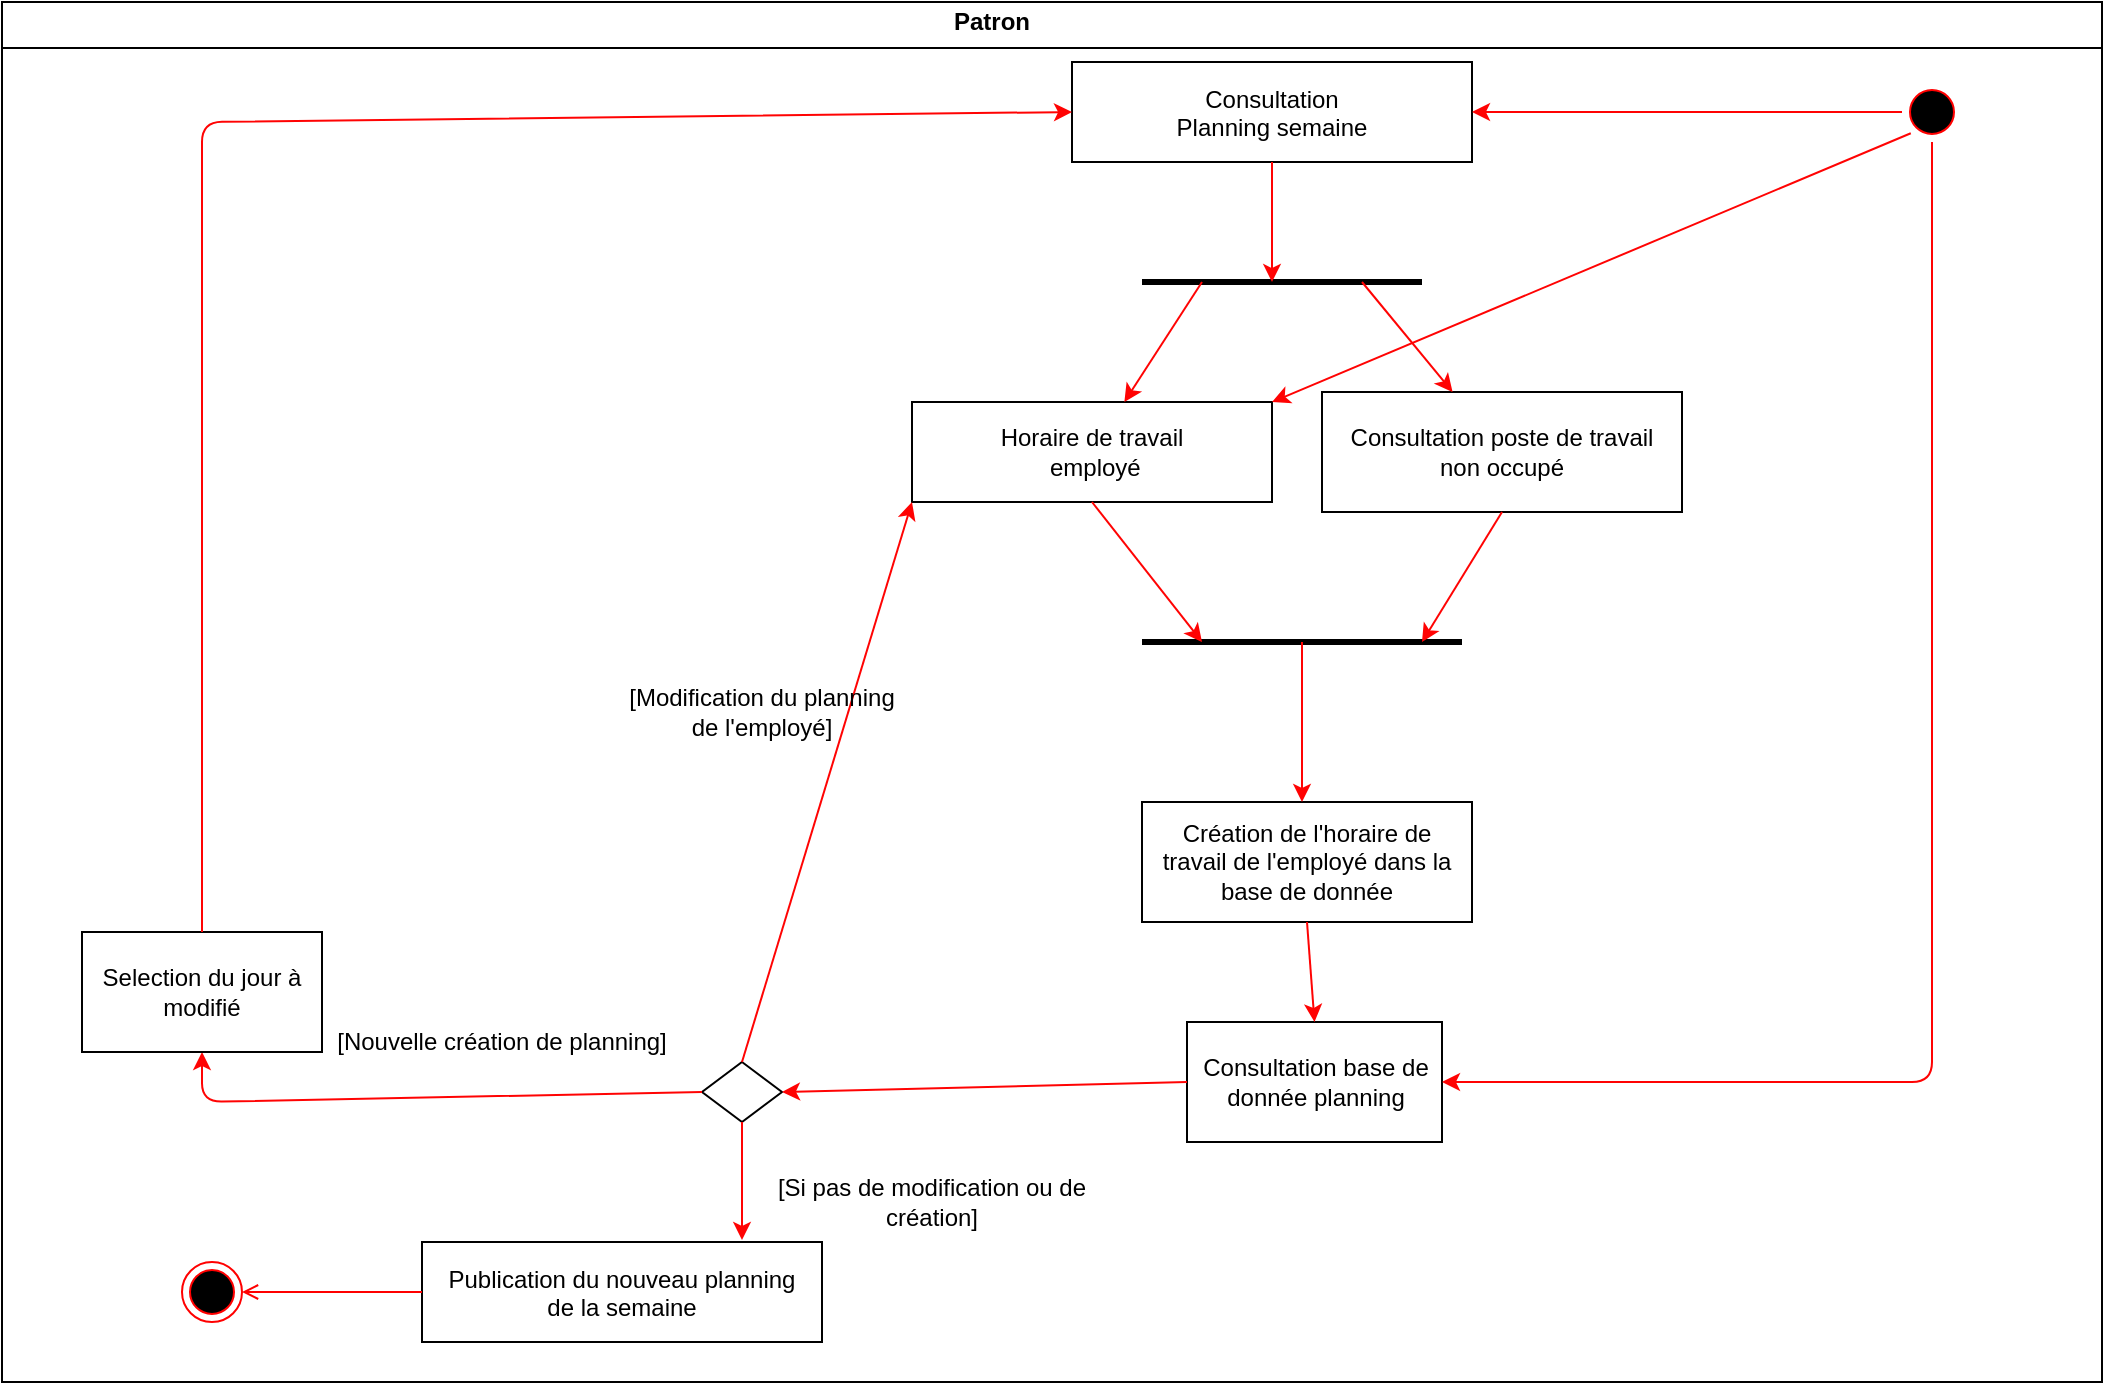 <mxfile version="14.5.0" type="github">
  <diagram name="Page-1" id="e7e014a7-5840-1c2e-5031-d8a46d1fe8dd">
    <mxGraphModel dx="1422" dy="762" grid="1" gridSize="10" guides="1" tooltips="1" connect="1" arrows="1" fold="1" page="1" pageScale="1" pageWidth="1169" pageHeight="826" background="#ffffff" math="0" shadow="0">
      <root>
        <mxCell id="0" />
        <mxCell id="1" parent="0" />
        <mxCell id="2" value="" style="swimlane;whiteSpace=wrap" parent="1" vertex="1">
          <mxGeometry x="60" y="30" width="1050" height="690" as="geometry">
            <mxRectangle x="164.5" y="128" width="70" height="23" as="alternateBounds" />
          </mxGeometry>
        </mxCell>
        <mxCell id="5" value="" style="ellipse;shape=startState;fillColor=#000000;strokeColor=#ff0000;" parent="2" vertex="1">
          <mxGeometry x="950" y="40" width="30" height="30" as="geometry" />
        </mxCell>
        <mxCell id="iwGw23g79Ynoken7nTGs-50" value="Patron" style="text;html=1;strokeColor=none;fillColor=none;align=center;verticalAlign=middle;whiteSpace=wrap;rounded=0;fontStyle=1" parent="2" vertex="1">
          <mxGeometry x="455" width="80" height="20" as="geometry" />
        </mxCell>
        <mxCell id="BvZRqW3vgYd0YjKImMTd-14" value="Consultation&#xa;Planning semaine" style="" parent="2" vertex="1">
          <mxGeometry x="535" y="30" width="200" height="50" as="geometry" />
        </mxCell>
        <mxCell id="BvZRqW3vgYd0YjKImMTd-21" value="Publication du nouveau planning&#xa;de la semaine" style="" parent="2" vertex="1">
          <mxGeometry x="210" y="620" width="200" height="50" as="geometry" />
        </mxCell>
        <mxCell id="BvZRqW3vgYd0YjKImMTd-27" value="" style="ellipse;html=1;shape=endState;fillColor=#000000;strokeColor=#ff0000;" parent="2" vertex="1">
          <mxGeometry x="90" y="630" width="30" height="30" as="geometry" />
        </mxCell>
        <mxCell id="BvZRqW3vgYd0YjKImMTd-26" value="" style="endArrow=open;strokeColor=#FF0000;endFill=1;rounded=0;exitX=0;exitY=0.5;exitDx=0;exitDy=0;" parent="2" source="BvZRqW3vgYd0YjKImMTd-21" target="BvZRqW3vgYd0YjKImMTd-27" edge="1">
          <mxGeometry relative="1" as="geometry">
            <mxPoint x="414.375" y="380" as="sourcePoint" />
            <mxPoint x="460" y="650" as="targetPoint" />
          </mxGeometry>
        </mxCell>
        <mxCell id="xg423kxhPh0gaYo6nAil-15" value="Horaire de travail&lt;br&gt;&amp;nbsp;employé" style="rounded=0;whiteSpace=wrap;html=1;" vertex="1" parent="2">
          <mxGeometry x="455" y="200" width="180" height="50" as="geometry" />
        </mxCell>
        <mxCell id="xg423kxhPh0gaYo6nAil-16" value="Consultation poste de travail&lt;br&gt;non occupé" style="rounded=0;whiteSpace=wrap;html=1;" vertex="1" parent="2">
          <mxGeometry x="660" y="195" width="180" height="60" as="geometry" />
        </mxCell>
        <mxCell id="xg423kxhPh0gaYo6nAil-19" value="" style="endArrow=none;html=1;strokeWidth=3;" edge="1" parent="2">
          <mxGeometry width="50" height="50" relative="1" as="geometry">
            <mxPoint x="570" y="140" as="sourcePoint" />
            <mxPoint x="710" y="140" as="targetPoint" />
          </mxGeometry>
        </mxCell>
        <mxCell id="xg423kxhPh0gaYo6nAil-23" value="" style="endArrow=classic;html=1;strokeWidth=1;strokeColor=#FF0303;" edge="1" parent="2" target="xg423kxhPh0gaYo6nAil-16">
          <mxGeometry width="50" height="50" relative="1" as="geometry">
            <mxPoint x="680" y="140" as="sourcePoint" />
            <mxPoint x="690" y="140" as="targetPoint" />
          </mxGeometry>
        </mxCell>
        <mxCell id="xg423kxhPh0gaYo6nAil-22" value="" style="endArrow=classic;html=1;strokeWidth=1;strokeColor=#FF0303;" edge="1" parent="2" target="xg423kxhPh0gaYo6nAil-15">
          <mxGeometry width="50" height="50" relative="1" as="geometry">
            <mxPoint x="600" y="140" as="sourcePoint" />
            <mxPoint x="580" y="140" as="targetPoint" />
          </mxGeometry>
        </mxCell>
        <mxCell id="xg423kxhPh0gaYo6nAil-27" value="" style="endArrow=none;html=1;strokeWidth=3;" edge="1" parent="2">
          <mxGeometry width="50" height="50" relative="1" as="geometry">
            <mxPoint x="570" y="320" as="sourcePoint" />
            <mxPoint x="730" y="320" as="targetPoint" />
          </mxGeometry>
        </mxCell>
        <mxCell id="xg423kxhPh0gaYo6nAil-29" value="Création de l&#39;horaire de&lt;br&gt;travail de l&#39;employé dans la&lt;br&gt;base de donnée" style="rounded=0;whiteSpace=wrap;html=1;" vertex="1" parent="2">
          <mxGeometry x="570" y="400" width="165" height="60" as="geometry" />
        </mxCell>
        <mxCell id="xg423kxhPh0gaYo6nAil-30" value="Consultation base de&lt;br&gt;donnée planning" style="rounded=0;whiteSpace=wrap;html=1;" vertex="1" parent="2">
          <mxGeometry x="592.5" y="510" width="127.5" height="60" as="geometry" />
        </mxCell>
        <mxCell id="xg423kxhPh0gaYo6nAil-31" value="" style="endArrow=classic;html=1;strokeColor=#FF0303;strokeWidth=1;entryX=0.5;entryY=0;entryDx=0;entryDy=0;exitX=0.5;exitY=1;exitDx=0;exitDy=0;" edge="1" parent="2" source="xg423kxhPh0gaYo6nAil-29" target="xg423kxhPh0gaYo6nAil-30">
          <mxGeometry width="50" height="50" relative="1" as="geometry">
            <mxPoint x="660" y="330" as="sourcePoint" />
            <mxPoint x="660" y="410" as="targetPoint" />
          </mxGeometry>
        </mxCell>
        <mxCell id="xg423kxhPh0gaYo6nAil-34" value="" style="rhombus;whiteSpace=wrap;html=1;" vertex="1" parent="2">
          <mxGeometry x="350" y="530" width="40" height="30" as="geometry" />
        </mxCell>
        <mxCell id="xg423kxhPh0gaYo6nAil-37" value="" style="endArrow=classic;html=1;strokeColor=#FF0303;strokeWidth=1;exitX=0.5;exitY=1;exitDx=0;exitDy=0;entryX=0.8;entryY=-0.02;entryDx=0;entryDy=0;entryPerimeter=0;" edge="1" parent="2" source="xg423kxhPh0gaYo6nAil-34" target="BvZRqW3vgYd0YjKImMTd-21">
          <mxGeometry width="50" height="50" relative="1" as="geometry">
            <mxPoint x="368.224" y="543.832" as="sourcePoint" />
            <mxPoint x="170" y="440" as="targetPoint" />
          </mxGeometry>
        </mxCell>
        <mxCell id="xg423kxhPh0gaYo6nAil-38" value="[Si pas de modification ou de création]" style="text;html=1;strokeColor=none;fillColor=none;align=center;verticalAlign=middle;whiteSpace=wrap;rounded=0;" vertex="1" parent="2">
          <mxGeometry x="370" y="590" width="190" height="20" as="geometry" />
        </mxCell>
        <mxCell id="xg423kxhPh0gaYo6nAil-36" value="" style="endArrow=classic;html=1;strokeColor=#FF0303;strokeWidth=1;entryX=0.5;entryY=1;entryDx=0;entryDy=0;exitX=0;exitY=0.5;exitDx=0;exitDy=0;" edge="1" parent="2" source="xg423kxhPh0gaYo6nAil-34" target="xg423kxhPh0gaYo6nAil-40">
          <mxGeometry width="50" height="50" relative="1" as="geometry">
            <mxPoint x="500" y="360" as="sourcePoint" />
            <mxPoint x="170" y="420" as="targetPoint" />
            <Array as="points">
              <mxPoint x="100" y="550" />
            </Array>
          </mxGeometry>
        </mxCell>
        <mxCell id="xg423kxhPh0gaYo6nAil-40" value="Selection du jour à&lt;br&gt;modifié" style="rounded=0;whiteSpace=wrap;html=1;" vertex="1" parent="2">
          <mxGeometry x="40" y="465" width="120" height="60" as="geometry" />
        </mxCell>
        <mxCell id="xg423kxhPh0gaYo6nAil-41" value="[Nouvelle création de planning]" style="text;html=1;strokeColor=none;fillColor=none;align=center;verticalAlign=middle;whiteSpace=wrap;rounded=0;" vertex="1" parent="2">
          <mxGeometry x="160" y="510" width="180" height="20" as="geometry" />
        </mxCell>
        <mxCell id="xg423kxhPh0gaYo6nAil-42" value="" style="endArrow=classic;html=1;strokeColor=#FF0303;strokeWidth=1;exitX=0.5;exitY=0;exitDx=0;exitDy=0;entryX=0;entryY=0.5;entryDx=0;entryDy=0;" edge="1" parent="2" source="xg423kxhPh0gaYo6nAil-40" target="BvZRqW3vgYd0YjKImMTd-14">
          <mxGeometry width="50" height="50" relative="1" as="geometry">
            <mxPoint x="249.17" y="300.123" as="sourcePoint" />
            <mxPoint x="100" y="130" as="targetPoint" />
            <Array as="points">
              <mxPoint x="100" y="60" />
            </Array>
          </mxGeometry>
        </mxCell>
        <mxCell id="xg423kxhPh0gaYo6nAil-32" value="" style="endArrow=classic;html=1;strokeColor=#FF0303;strokeWidth=1;exitX=0;exitY=0.5;exitDx=0;exitDy=0;entryX=1;entryY=0.5;entryDx=0;entryDy=0;" edge="1" parent="2" source="xg423kxhPh0gaYo6nAil-30" target="xg423kxhPh0gaYo6nAil-34">
          <mxGeometry width="50" height="50" relative="1" as="geometry">
            <mxPoint x="660" y="330" as="sourcePoint" />
            <mxPoint x="390" y="540" as="targetPoint" />
          </mxGeometry>
        </mxCell>
        <mxCell id="xg423kxhPh0gaYo6nAil-44" value="" style="endArrow=classic;html=1;strokeColor=#FF0303;strokeWidth=1;exitX=0.5;exitY=0;exitDx=0;exitDy=0;entryX=0;entryY=1;entryDx=0;entryDy=0;" edge="1" parent="2" source="xg423kxhPh0gaYo6nAil-34" target="xg423kxhPh0gaYo6nAil-15">
          <mxGeometry width="50" height="50" relative="1" as="geometry">
            <mxPoint x="500" y="330" as="sourcePoint" />
            <mxPoint x="550" y="280" as="targetPoint" />
          </mxGeometry>
        </mxCell>
        <mxCell id="xg423kxhPh0gaYo6nAil-45" value="[Modification du planning de l&#39;employé]" style="text;html=1;strokeColor=none;fillColor=none;align=center;verticalAlign=middle;whiteSpace=wrap;rounded=0;" vertex="1" parent="2">
          <mxGeometry x="310" y="340" width="140" height="30" as="geometry" />
        </mxCell>
        <mxCell id="xg423kxhPh0gaYo6nAil-46" value="" style="endArrow=classic;html=1;strokeColor=#FF0303;strokeWidth=1;entryX=1;entryY=0.5;entryDx=0;entryDy=0;exitX=0;exitY=0.5;exitDx=0;exitDy=0;" edge="1" parent="2" source="5" target="BvZRqW3vgYd0YjKImMTd-14">
          <mxGeometry width="50" height="50" relative="1" as="geometry">
            <mxPoint x="500" y="290" as="sourcePoint" />
            <mxPoint x="550" y="240" as="targetPoint" />
          </mxGeometry>
        </mxCell>
        <mxCell id="xg423kxhPh0gaYo6nAil-47" value="" style="endArrow=classic;html=1;strokeColor=#FF0303;strokeWidth=1;entryX=1;entryY=0.5;entryDx=0;entryDy=0;exitX=0.5;exitY=1;exitDx=0;exitDy=0;" edge="1" parent="2" source="5" target="xg423kxhPh0gaYo6nAil-30">
          <mxGeometry width="50" height="50" relative="1" as="geometry">
            <mxPoint x="960" y="65" as="sourcePoint" />
            <mxPoint x="745" y="65" as="targetPoint" />
            <Array as="points">
              <mxPoint x="965" y="540" />
            </Array>
          </mxGeometry>
        </mxCell>
        <mxCell id="xg423kxhPh0gaYo6nAil-48" value="" style="endArrow=classic;html=1;strokeColor=#FF0303;strokeWidth=1;entryX=1;entryY=0;entryDx=0;entryDy=0;exitX=0;exitY=1;exitDx=0;exitDy=0;" edge="1" parent="2" source="5" target="xg423kxhPh0gaYo6nAil-15">
          <mxGeometry width="50" height="50" relative="1" as="geometry">
            <mxPoint x="500" y="370" as="sourcePoint" />
            <mxPoint x="550" y="320" as="targetPoint" />
          </mxGeometry>
        </mxCell>
        <mxCell id="xg423kxhPh0gaYo6nAil-24" value="" style="endArrow=classic;html=1;strokeWidth=1;strokeColor=#FF0303;exitX=0.5;exitY=1;exitDx=0;exitDy=0;" edge="1" parent="1" source="BvZRqW3vgYd0YjKImMTd-14">
          <mxGeometry width="50" height="50" relative="1" as="geometry">
            <mxPoint x="670" y="180" as="sourcePoint" />
            <mxPoint x="695" y="170" as="targetPoint" />
          </mxGeometry>
        </mxCell>
        <mxCell id="xg423kxhPh0gaYo6nAil-25" value="" style="endArrow=classic;html=1;strokeWidth=1;strokeColor=#FF0303;exitX=0.5;exitY=1;exitDx=0;exitDy=0;" edge="1" parent="1" source="xg423kxhPh0gaYo6nAil-16">
          <mxGeometry width="50" height="50" relative="1" as="geometry">
            <mxPoint x="750" y="180" as="sourcePoint" />
            <mxPoint x="770" y="350" as="targetPoint" />
          </mxGeometry>
        </mxCell>
        <mxCell id="xg423kxhPh0gaYo6nAil-26" value="" style="endArrow=classic;html=1;strokeWidth=1;strokeColor=#FF0303;exitX=0.5;exitY=1;exitDx=0;exitDy=0;" edge="1" parent="1" source="xg423kxhPh0gaYo6nAil-15">
          <mxGeometry width="50" height="50" relative="1" as="geometry">
            <mxPoint x="670" y="180" as="sourcePoint" />
            <mxPoint x="660" y="350" as="targetPoint" />
          </mxGeometry>
        </mxCell>
        <mxCell id="xg423kxhPh0gaYo6nAil-28" value="" style="endArrow=classic;html=1;strokeColor=#FF0303;strokeWidth=1;" edge="1" parent="1">
          <mxGeometry width="50" height="50" relative="1" as="geometry">
            <mxPoint x="710" y="350" as="sourcePoint" />
            <mxPoint x="710" y="430" as="targetPoint" />
          </mxGeometry>
        </mxCell>
      </root>
    </mxGraphModel>
  </diagram>
</mxfile>
